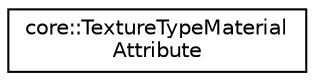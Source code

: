 digraph "Graphical Class Hierarchy"
{
 // LATEX_PDF_SIZE
  edge [fontname="Helvetica",fontsize="10",labelfontname="Helvetica",labelfontsize="10"];
  node [fontname="Helvetica",fontsize="10",shape=record];
  rankdir="LR";
  Node0 [label="core::TextureTypeMaterial\lAttribute",height=0.2,width=0.4,color="black", fillcolor="white", style="filled",URL="$dc/d00/structcore_1_1TextureTypeMaterialAttribute.html",tooltip=" "];
}
